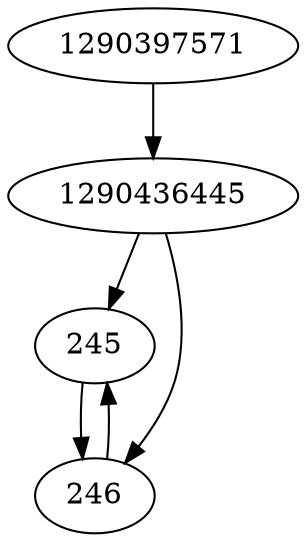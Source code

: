 strict digraph  {
1290397571;
1290436445;
245;
246;
1290397571 -> 1290436445;
1290436445 -> 245;
1290436445 -> 246;
245 -> 246;
246 -> 245;
}
